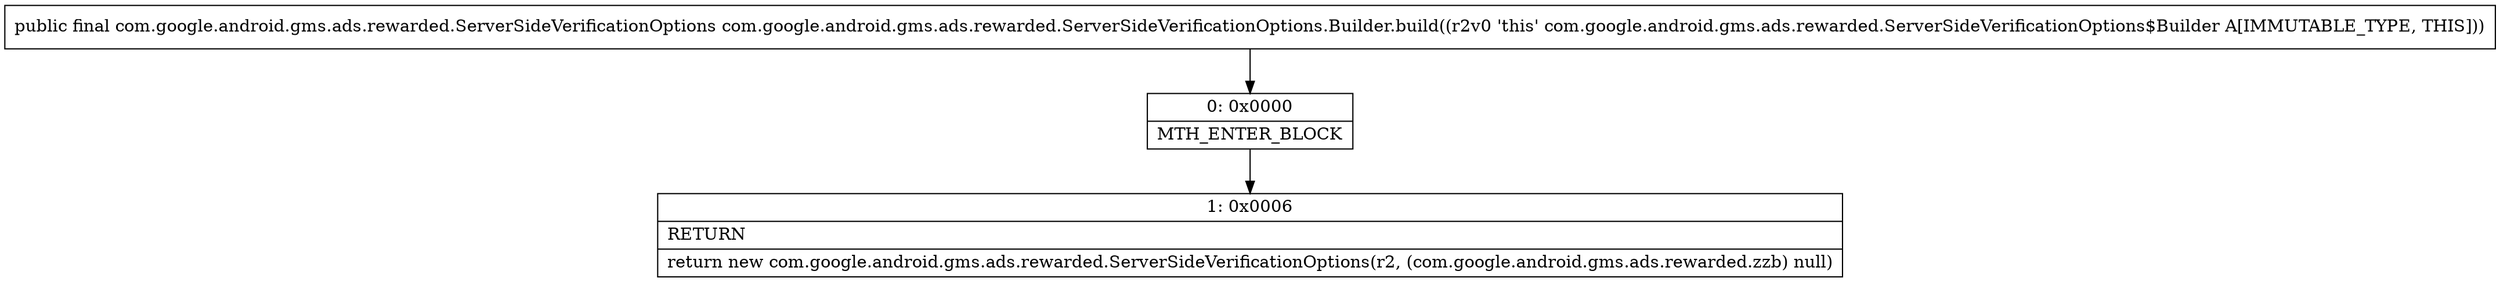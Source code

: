 digraph "CFG forcom.google.android.gms.ads.rewarded.ServerSideVerificationOptions.Builder.build()Lcom\/google\/android\/gms\/ads\/rewarded\/ServerSideVerificationOptions;" {
Node_0 [shape=record,label="{0\:\ 0x0000|MTH_ENTER_BLOCK\l}"];
Node_1 [shape=record,label="{1\:\ 0x0006|RETURN\l|return new com.google.android.gms.ads.rewarded.ServerSideVerificationOptions(r2, (com.google.android.gms.ads.rewarded.zzb) null)\l}"];
MethodNode[shape=record,label="{public final com.google.android.gms.ads.rewarded.ServerSideVerificationOptions com.google.android.gms.ads.rewarded.ServerSideVerificationOptions.Builder.build((r2v0 'this' com.google.android.gms.ads.rewarded.ServerSideVerificationOptions$Builder A[IMMUTABLE_TYPE, THIS])) }"];
MethodNode -> Node_0;
Node_0 -> Node_1;
}

